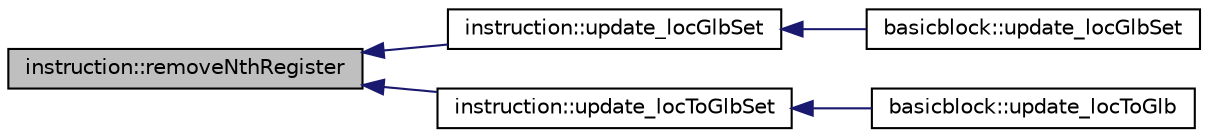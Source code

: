 digraph G
{
  edge [fontname="Helvetica",fontsize="10",labelfontname="Helvetica",labelfontsize="10"];
  node [fontname="Helvetica",fontsize="10",shape=record];
  rankdir=LR;
  Node1 [label="instruction::removeNthRegister",height=0.2,width=0.4,color="black", fillcolor="grey75", style="filled" fontcolor="black"];
  Node1 -> Node2 [dir=back,color="midnightblue",fontsize="10",style="solid",fontname="Helvetica"];
  Node2 [label="instruction::update_locGlbSet",height=0.2,width=0.4,color="black", fillcolor="white", style="filled",URL="$classinstruction.html#a33901636d2350a413a4d245f6d16e6a6"];
  Node2 -> Node3 [dir=back,color="midnightblue",fontsize="10",style="solid",fontname="Helvetica"];
  Node3 [label="basicblock::update_locGlbSet",height=0.2,width=0.4,color="black", fillcolor="white", style="filled",URL="$classbasicblock.html#a04346052feca6f21451ab71050afe893"];
  Node1 -> Node4 [dir=back,color="midnightblue",fontsize="10",style="solid",fontname="Helvetica"];
  Node4 [label="instruction::update_locToGlbSet",height=0.2,width=0.4,color="black", fillcolor="white", style="filled",URL="$classinstruction.html#a8c177bf836da2d16fca731375b07fc35"];
  Node4 -> Node5 [dir=back,color="midnightblue",fontsize="10",style="solid",fontname="Helvetica"];
  Node5 [label="basicblock::update_locToGlb",height=0.2,width=0.4,color="black", fillcolor="white", style="filled",URL="$classbasicblock.html#ad96c83ff578c7c8c9a2bcd74a2c26add"];
}
